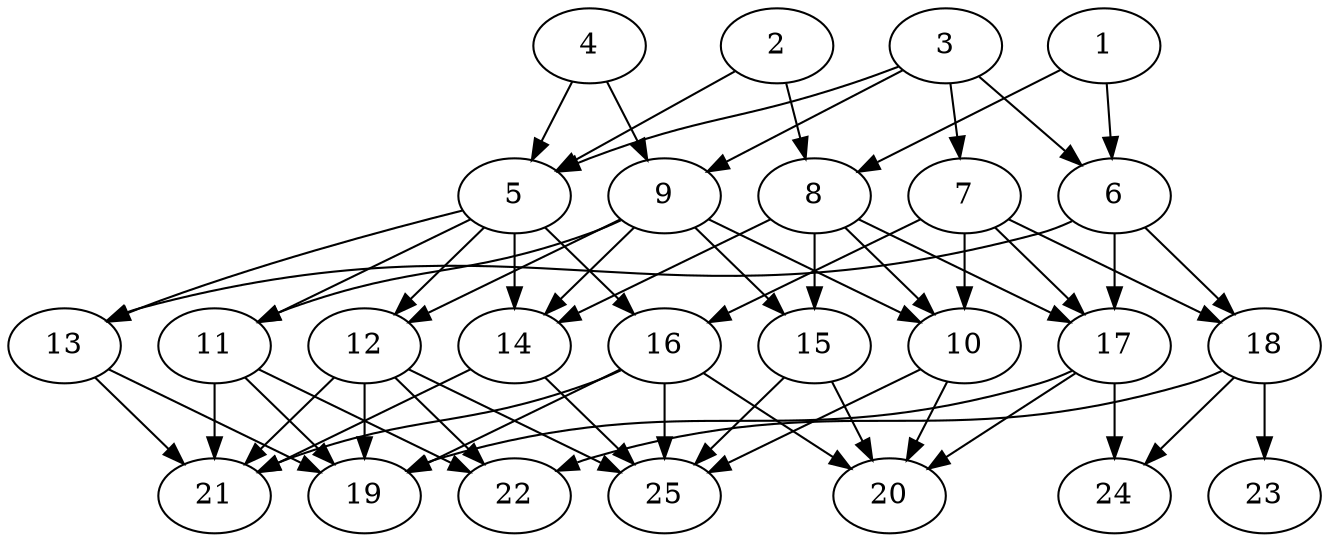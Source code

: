 // DAG (tier=2-normal, mode=data, n=25, ccr=0.441, fat=0.677, density=0.559, regular=0.555, jump=0.123, mindata=2097152, maxdata=16777216)
// DAG automatically generated by daggen at Sun Aug 24 16:33:34 2025
// /home/ermia/Project/Environments/daggen/bin/daggen --dot --ccr 0.441 --fat 0.677 --regular 0.555 --density 0.559 --jump 0.123 --mindata 2097152 --maxdata 16777216 -n 25 
digraph G {
  1 [size="1871708246301999104000", alpha="0.08", expect_size="935854123150999552000"]
  1 -> 6 [size ="1215016258764800"]
  1 -> 8 [size ="1215016258764800"]
  2 [size="123484565693559472128", alpha="0.14", expect_size="61742282846779736064"]
  2 -> 5 [size ="198380252823552"]
  2 -> 8 [size ="198380252823552"]
  3 [size="842571858171694592", alpha="0.05", expect_size="421285929085847296"]
  3 -> 5 [size ="577334335766528"]
  3 -> 6 [size ="577334335766528"]
  3 -> 7 [size ="577334335766528"]
  3 -> 9 [size ="577334335766528"]
  4 [size="20049872714305896448", alpha="0.17", expect_size="10024936357152948224"]
  4 -> 5 [size ="59042454044672"]
  4 -> 9 [size ="59042454044672"]
  5 [size="755035787242920064", alpha="0.08", expect_size="377517893621460032"]
  5 -> 11 [size ="372528820256768"]
  5 -> 12 [size ="372528820256768"]
  5 -> 13 [size ="372528820256768"]
  5 -> 14 [size ="372528820256768"]
  5 -> 16 [size ="372528820256768"]
  6 [size="1551331972789442560", alpha="0.04", expect_size="775665986394721280"]
  6 -> 13 [size ="601948399075328"]
  6 -> 17 [size ="601948399075328"]
  6 -> 18 [size ="601948399075328"]
  7 [size="47358461018085000", alpha="0.14", expect_size="23679230509042500"]
  7 -> 10 [size ="1211586148564992"]
  7 -> 16 [size ="1211586148564992"]
  7 -> 17 [size ="1211586148564992"]
  7 -> 18 [size ="1211586148564992"]
  8 [size="2386334966611968000000", alpha="0.09", expect_size="1193167483305984000000"]
  8 -> 10 [size ="1428600913920000"]
  8 -> 14 [size ="1428600913920000"]
  8 -> 15 [size ="1428600913920000"]
  8 -> 17 [size ="1428600913920000"]
  9 [size="4581880159233419264", alpha="0.03", expect_size="2290940079616709632"]
  9 -> 10 [size ="2140242005983232"]
  9 -> 11 [size ="2140242005983232"]
  9 -> 12 [size ="2140242005983232"]
  9 -> 14 [size ="2140242005983232"]
  9 -> 15 [size ="2140242005983232"]
  10 [size="88851786630048880", alpha="0.09", expect_size="44425893315024440"]
  10 -> 20 [size ="40416523059200"]
  10 -> 25 [size ="40416523059200"]
  11 [size="458336335395560256", alpha="0.05", expect_size="229168167697780128"]
  11 -> 19 [size ="215373223821312"]
  11 -> 21 [size ="215373223821312"]
  11 -> 22 [size ="215373223821312"]
  12 [size="2635355048901666144256", alpha="0.02", expect_size="1317677524450833072128"]
  12 -> 19 [size ="1526333406445568"]
  12 -> 21 [size ="1526333406445568"]
  12 -> 22 [size ="1526333406445568"]
  12 -> 25 [size ="1526333406445568"]
  13 [size="35042913925871060", alpha="0.18", expect_size="17521456962935530"]
  13 -> 19 [size ="561713682317312"]
  13 -> 21 [size ="561713682317312"]
  14 [size="2883039115429571198976", alpha="0.10", expect_size="1441519557714785599488"]
  14 -> 21 [size ="1620529756766208"]
  14 -> 25 [size ="1620529756766208"]
  15 [size="920018087552282001408", alpha="0.06", expect_size="460009043776141000704"]
  15 -> 20 [size ="756753138450432"]
  15 -> 25 [size ="756753138450432"]
  16 [size="42617978693259064", alpha="0.13", expect_size="21308989346629532"]
  16 -> 19 [size ="1186114618523648"]
  16 -> 20 [size ="1186114618523648"]
  16 -> 21 [size ="1186114618523648"]
  16 -> 25 [size ="1186114618523648"]
  17 [size="280241731280540256", alpha="0.03", expect_size="140120865640270128"]
  17 -> 19 [size ="151447937220608"]
  17 -> 20 [size ="151447937220608"]
  17 -> 24 [size ="151447937220608"]
  18 [size="23310215697698292", alpha="0.12", expect_size="11655107848849146"]
  18 -> 22 [size ="496327628685312"]
  18 -> 23 [size ="496327628685312"]
  18 -> 24 [size ="496327628685312"]
  19 [size="13315159664996640", alpha="0.04", expect_size="6657579832498320"]
  20 [size="247204702334467744", alpha="0.10", expect_size="123602351167233872"]
  21 [size="104177758299586192", alpha="0.15", expect_size="52088879149793096"]
  22 [size="2638286695454019158016", alpha="0.06", expect_size="1319143347727009579008"]
  23 [size="1268393657067518", alpha="0.14", expect_size="634196828533759"]
  24 [size="3011926425624160768", alpha="0.03", expect_size="1505963212812080384"]
  25 [size="1773217705151284736", alpha="0.07", expect_size="886608852575642368"]
}